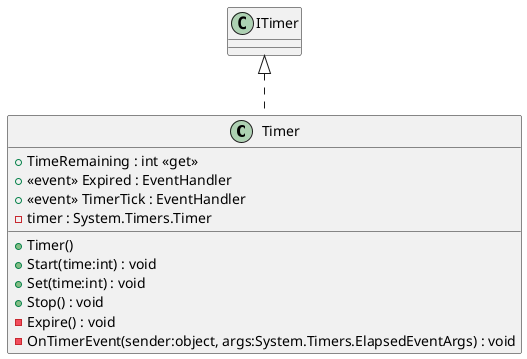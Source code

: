 @startuml
class Timer {
    + TimeRemaining : int <<get>>
    +  <<event>> Expired : EventHandler 
    +  <<event>> TimerTick : EventHandler 
    - timer : System.Timers.Timer
    + Timer()
    + Start(time:int) : void
    + Set(time:int) : void
    + Stop() : void
    - Expire() : void
    - OnTimerEvent(sender:object, args:System.Timers.ElapsedEventArgs) : void
}
ITimer <|.. Timer
@enduml
